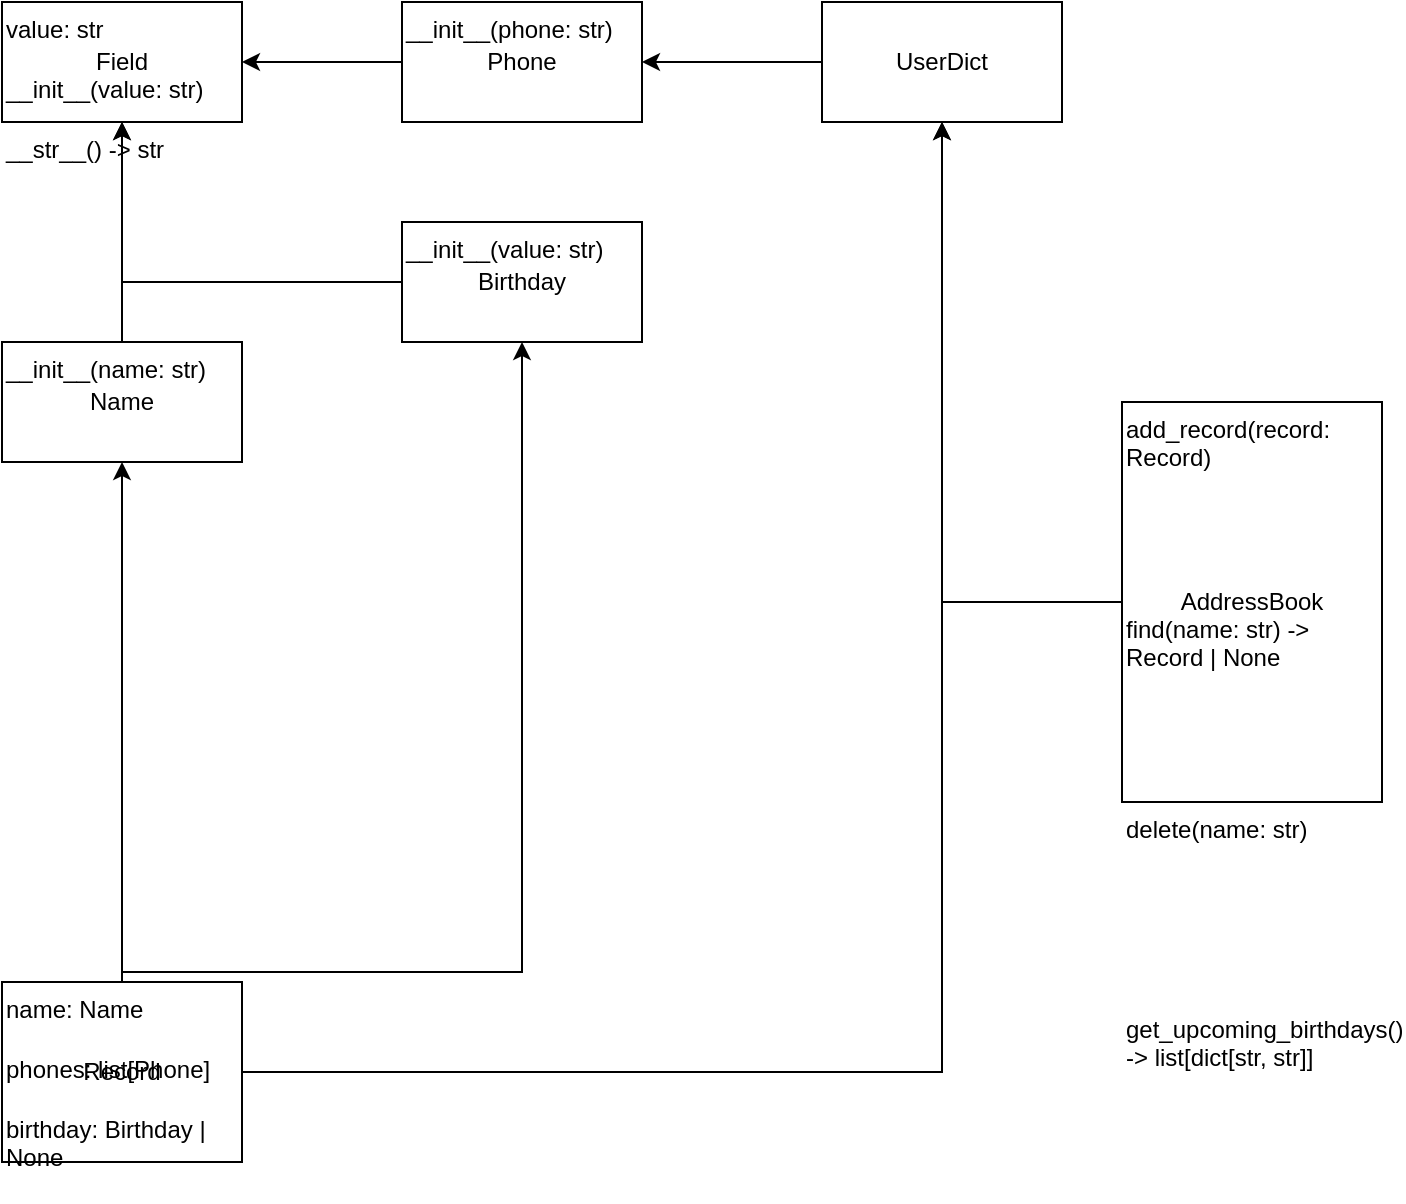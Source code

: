 <mxfile version="24.5.2" type="github">
  <diagram id="C5RBs43oDa-KdzZeNtuy" name="Page-1">
    <mxGraphModel dx="1316" dy="822" grid="1" gridSize="10" guides="1" tooltips="1" connect="1" arrows="1" fold="1" page="1" pageScale="1" pageWidth="827" pageHeight="1169" math="0" shadow="0">
      <root>
        <mxCell id="WIyWlLk6GJQsqaUBKTNV-0" />
        <mxCell id="WIyWlLk6GJQsqaUBKTNV-1" parent="WIyWlLk6GJQsqaUBKTNV-0" />
        <mxCell id="PK9Mwoqlpw54ZULxrit6-4" value="Field" style="rounded=0;whiteSpace=wrap;html=1;" vertex="1" parent="WIyWlLk6GJQsqaUBKTNV-1">
          <mxGeometry x="40" y="40" width="120" height="60" as="geometry" />
        </mxCell>
        <mxCell id="PK9Mwoqlpw54ZULxrit6-5" value="value: str" style="text;html=1;strokeColor=none;fillColor=none;align=left;verticalAlign=top;whiteSpace=wrap;rounded=0;" vertex="1" parent="PK9Mwoqlpw54ZULxrit6-4">
          <mxGeometry width="120" height="30" as="geometry" />
        </mxCell>
        <mxCell id="PK9Mwoqlpw54ZULxrit6-6" value="__init__(value: str)" style="text;html=1;strokeColor=none;fillColor=none;align=left;verticalAlign=top;whiteSpace=wrap;rounded=0;" vertex="1" parent="PK9Mwoqlpw54ZULxrit6-4">
          <mxGeometry y="30" width="120" height="30" as="geometry" />
        </mxCell>
        <mxCell id="PK9Mwoqlpw54ZULxrit6-7" value="__str__() -&gt; str" style="text;html=1;strokeColor=none;fillColor=none;align=left;verticalAlign=top;whiteSpace=wrap;rounded=0;" vertex="1" parent="PK9Mwoqlpw54ZULxrit6-4">
          <mxGeometry y="60" width="120" height="30" as="geometry" />
        </mxCell>
        <mxCell id="PK9Mwoqlpw54ZULxrit6-8" value="Name" style="rounded=0;whiteSpace=wrap;html=1;" vertex="1" parent="WIyWlLk6GJQsqaUBKTNV-1">
          <mxGeometry x="40" y="210" width="120" height="60" as="geometry" />
        </mxCell>
        <mxCell id="PK9Mwoqlpw54ZULxrit6-9" value="__init__(name: str)" style="text;html=1;strokeColor=none;fillColor=none;align=left;verticalAlign=top;whiteSpace=wrap;rounded=0;" vertex="1" parent="PK9Mwoqlpw54ZULxrit6-8">
          <mxGeometry width="120" height="30" as="geometry" />
        </mxCell>
        <mxCell id="PK9Mwoqlpw54ZULxrit6-10" value="Phone" style="rounded=0;whiteSpace=wrap;html=1;" vertex="1" parent="WIyWlLk6GJQsqaUBKTNV-1">
          <mxGeometry x="240" y="40" width="120" height="60" as="geometry" />
        </mxCell>
        <mxCell id="PK9Mwoqlpw54ZULxrit6-11" value="__init__(phone: str)" style="text;html=1;strokeColor=none;fillColor=none;align=left;verticalAlign=top;whiteSpace=wrap;rounded=0;" vertex="1" parent="PK9Mwoqlpw54ZULxrit6-10">
          <mxGeometry width="120" height="30" as="geometry" />
        </mxCell>
        <mxCell id="PK9Mwoqlpw54ZULxrit6-12" value="Birthday" style="rounded=0;whiteSpace=wrap;html=1;" vertex="1" parent="WIyWlLk6GJQsqaUBKTNV-1">
          <mxGeometry x="240" y="150" width="120" height="60" as="geometry" />
        </mxCell>
        <mxCell id="PK9Mwoqlpw54ZULxrit6-13" value="__init__(value: str)" style="text;html=1;strokeColor=none;fillColor=none;align=left;verticalAlign=top;whiteSpace=wrap;rounded=0;" vertex="1" parent="PK9Mwoqlpw54ZULxrit6-12">
          <mxGeometry width="120" height="30" as="geometry" />
        </mxCell>
        <mxCell id="PK9Mwoqlpw54ZULxrit6-14" value="Record" style="rounded=0;whiteSpace=wrap;html=1;" vertex="1" parent="WIyWlLk6GJQsqaUBKTNV-1">
          <mxGeometry x="40" y="530" width="120" height="90" as="geometry" />
        </mxCell>
        <mxCell id="PK9Mwoqlpw54ZULxrit6-15" value="name: Name" style="text;html=1;strokeColor=none;fillColor=none;align=left;verticalAlign=top;whiteSpace=wrap;rounded=0;" vertex="1" parent="PK9Mwoqlpw54ZULxrit6-14">
          <mxGeometry width="120" height="30" as="geometry" />
        </mxCell>
        <mxCell id="PK9Mwoqlpw54ZULxrit6-16" value="phones: list[Phone]" style="text;html=1;strokeColor=none;fillColor=none;align=left;verticalAlign=top;whiteSpace=wrap;rounded=0;" vertex="1" parent="PK9Mwoqlpw54ZULxrit6-14">
          <mxGeometry y="30" width="120" height="30" as="geometry" />
        </mxCell>
        <mxCell id="PK9Mwoqlpw54ZULxrit6-17" value="birthday: Birthday | None" style="text;html=1;strokeColor=none;fillColor=none;align=left;verticalAlign=top;whiteSpace=wrap;rounded=0;" vertex="1" parent="PK9Mwoqlpw54ZULxrit6-14">
          <mxGeometry y="60" width="120" height="30" as="geometry" />
        </mxCell>
        <mxCell id="PK9Mwoqlpw54ZULxrit6-18" value="AddressBook" style="rounded=0;whiteSpace=wrap;html=1;" vertex="1" parent="WIyWlLk6GJQsqaUBKTNV-1">
          <mxGeometry x="600" y="240" width="130" height="200" as="geometry" />
        </mxCell>
        <mxCell id="PK9Mwoqlpw54ZULxrit6-19" value="add_record(record: Record)" style="text;html=1;strokeColor=none;fillColor=none;align=left;verticalAlign=top;whiteSpace=wrap;rounded=0;" vertex="1" parent="PK9Mwoqlpw54ZULxrit6-18">
          <mxGeometry width="130" height="100" as="geometry" />
        </mxCell>
        <mxCell id="PK9Mwoqlpw54ZULxrit6-20" value="find(name: str) -&gt; Record | None" style="text;html=1;strokeColor=none;fillColor=none;align=left;verticalAlign=top;whiteSpace=wrap;rounded=0;" vertex="1" parent="PK9Mwoqlpw54ZULxrit6-18">
          <mxGeometry y="100" width="130" height="100" as="geometry" />
        </mxCell>
        <mxCell id="PK9Mwoqlpw54ZULxrit6-21" value="delete(name: str)" style="text;html=1;strokeColor=none;fillColor=none;align=left;verticalAlign=top;whiteSpace=wrap;rounded=0;" vertex="1" parent="PK9Mwoqlpw54ZULxrit6-18">
          <mxGeometry y="200" width="130" height="100" as="geometry" />
        </mxCell>
        <mxCell id="PK9Mwoqlpw54ZULxrit6-22" value="get_upcoming_birthdays() -&gt; list[dict[str, str]]" style="text;html=1;strokeColor=none;fillColor=none;align=left;verticalAlign=top;whiteSpace=wrap;rounded=0;" vertex="1" parent="PK9Mwoqlpw54ZULxrit6-18">
          <mxGeometry y="300" width="130" height="100" as="geometry" />
        </mxCell>
        <mxCell id="PK9Mwoqlpw54ZULxrit6-23" style="edgeStyle=orthogonalEdgeStyle;rounded=0;orthogonalLoop=1;jettySize=auto;html=1;" edge="1" parent="WIyWlLk6GJQsqaUBKTNV-1" source="PK9Mwoqlpw54ZULxrit6-8" target="PK9Mwoqlpw54ZULxrit6-4">
          <mxGeometry relative="1" as="geometry" />
        </mxCell>
        <mxCell id="PK9Mwoqlpw54ZULxrit6-24" style="edgeStyle=orthogonalEdgeStyle;rounded=0;orthogonalLoop=1;jettySize=auto;html=1;" edge="1" parent="WIyWlLk6GJQsqaUBKTNV-1" source="PK9Mwoqlpw54ZULxrit6-10" target="PK9Mwoqlpw54ZULxrit6-4">
          <mxGeometry relative="1" as="geometry" />
        </mxCell>
        <mxCell id="PK9Mwoqlpw54ZULxrit6-25" style="edgeStyle=orthogonalEdgeStyle;rounded=0;orthogonalLoop=1;jettySize=auto;html=1;" edge="1" parent="WIyWlLk6GJQsqaUBKTNV-1" source="PK9Mwoqlpw54ZULxrit6-12" target="PK9Mwoqlpw54ZULxrit6-4">
          <mxGeometry relative="1" as="geometry" />
        </mxCell>
        <mxCell id="PK9Mwoqlpw54ZULxrit6-26" style="edgeStyle=orthogonalEdgeStyle;rounded=0;orthogonalLoop=1;jettySize=auto;html=1;" edge="1" parent="WIyWlLk6GJQsqaUBKTNV-1" source="PK9Mwoqlpw54ZULxrit6-14" target="PK9Mwoqlpw54ZULxrit6-8">
          <mxGeometry relative="1" as="geometry" />
        </mxCell>
        <mxCell id="PK9Mwoqlpw54ZULxrit6-27" style="edgeStyle=orthogonalEdgeStyle;rounded=0;orthogonalLoop=1;jettySize=auto;html=1;" edge="1" parent="WIyWlLk6GJQsqaUBKTNV-1" source="PK9Mwoqlpw54ZULxrit6-29" target="PK9Mwoqlpw54ZULxrit6-10">
          <mxGeometry relative="1" as="geometry" />
        </mxCell>
        <mxCell id="PK9Mwoqlpw54ZULxrit6-28" style="edgeStyle=orthogonalEdgeStyle;rounded=0;orthogonalLoop=1;jettySize=auto;html=1;" edge="1" parent="WIyWlLk6GJQsqaUBKTNV-1" source="PK9Mwoqlpw54ZULxrit6-14" target="PK9Mwoqlpw54ZULxrit6-12">
          <mxGeometry relative="1" as="geometry">
            <Array as="points">
              <mxPoint x="100" y="525" />
              <mxPoint x="300" y="525" />
            </Array>
          </mxGeometry>
        </mxCell>
        <mxCell id="PK9Mwoqlpw54ZULxrit6-30" style="edgeStyle=orthogonalEdgeStyle;rounded=0;orthogonalLoop=1;jettySize=auto;html=1;" edge="1" parent="WIyWlLk6GJQsqaUBKTNV-1" source="PK9Mwoqlpw54ZULxrit6-18" target="PK9Mwoqlpw54ZULxrit6-29">
          <mxGeometry relative="1" as="geometry" />
        </mxCell>
        <mxCell id="PK9Mwoqlpw54ZULxrit6-32" value="" style="edgeStyle=orthogonalEdgeStyle;rounded=0;orthogonalLoop=1;jettySize=auto;html=1;" edge="1" parent="WIyWlLk6GJQsqaUBKTNV-1" source="PK9Mwoqlpw54ZULxrit6-14" target="PK9Mwoqlpw54ZULxrit6-29">
          <mxGeometry relative="1" as="geometry">
            <mxPoint x="230" y="255" as="sourcePoint" />
            <mxPoint x="470" y="150" as="targetPoint" />
          </mxGeometry>
        </mxCell>
        <mxCell id="PK9Mwoqlpw54ZULxrit6-29" value="UserDict" style="rounded=0;whiteSpace=wrap;html=1;" vertex="1" parent="WIyWlLk6GJQsqaUBKTNV-1">
          <mxGeometry x="450" y="40" width="120" height="60" as="geometry" />
        </mxCell>
      </root>
    </mxGraphModel>
  </diagram>
</mxfile>
